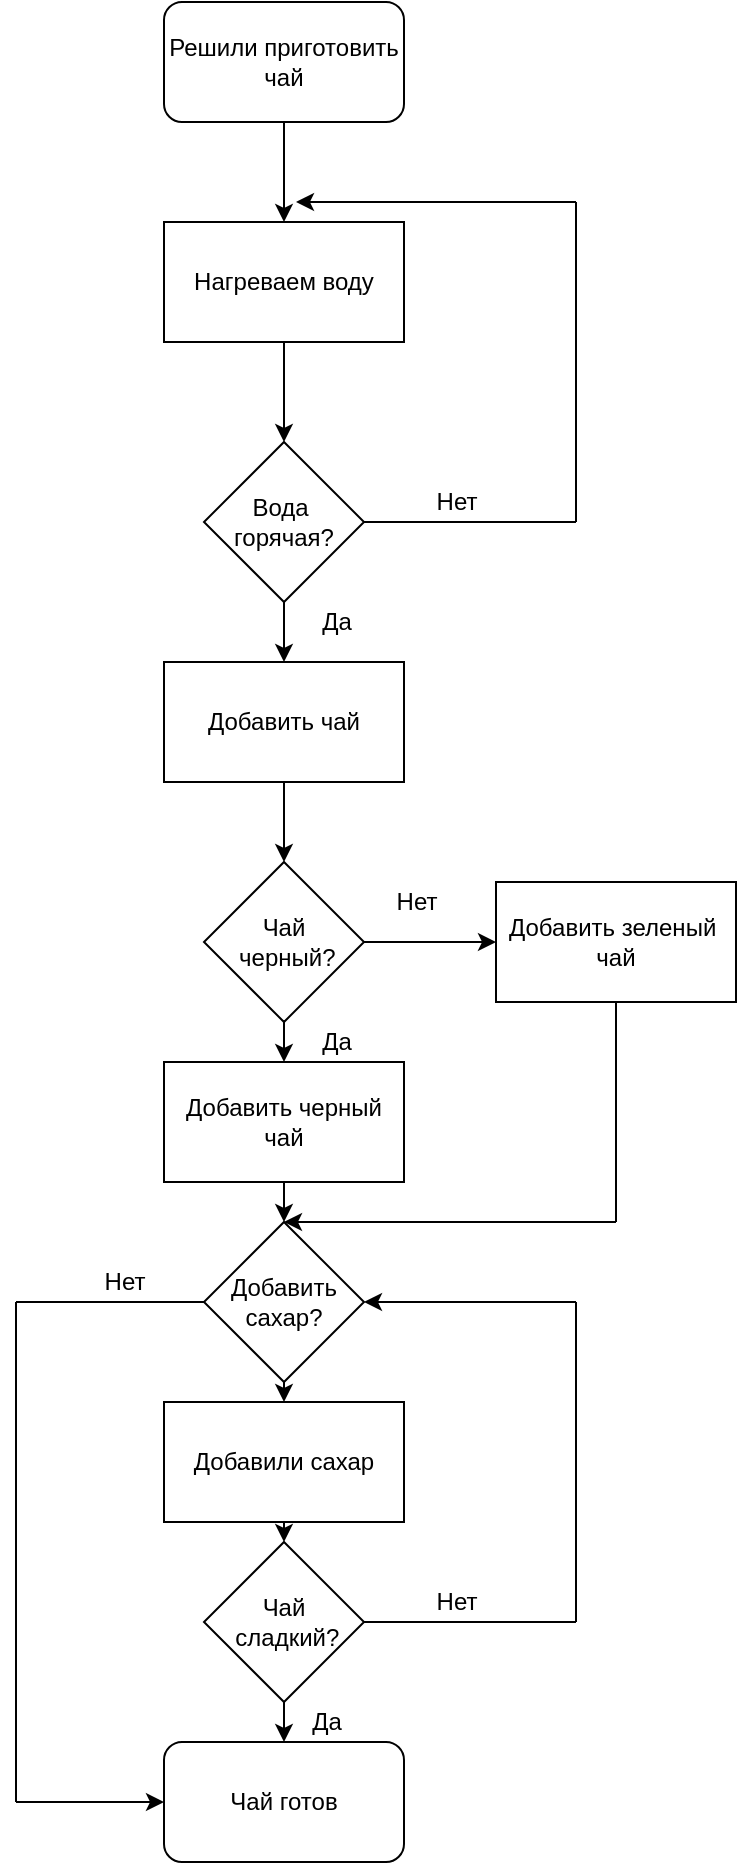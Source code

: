 <mxfile version="12.7.3" type="google"><diagram id="84pD5vpnhc1Kf-Y3TgtN" name="Page-1"><mxGraphModel dx="868" dy="450" grid="1" gridSize="10" guides="1" tooltips="1" connect="1" arrows="1" fold="1" page="1" pageScale="1" pageWidth="827" pageHeight="1169" math="0" shadow="0"><root><mxCell id="0"/><mxCell id="1" parent="0"/><mxCell id="jg43P59QWPo4dolFmup7-8" value="" style="edgeStyle=orthogonalEdgeStyle;rounded=0;orthogonalLoop=1;jettySize=auto;html=1;" edge="1" parent="1" source="jg43P59QWPo4dolFmup7-1" target="jg43P59QWPo4dolFmup7-2"><mxGeometry relative="1" as="geometry"/></mxCell><mxCell id="jg43P59QWPo4dolFmup7-1" value="Решили приготовить чай" style="rounded=1;whiteSpace=wrap;html=1;" vertex="1" parent="1"><mxGeometry x="354" y="20" width="120" height="60" as="geometry"/></mxCell><mxCell id="jg43P59QWPo4dolFmup7-9" value="" style="edgeStyle=orthogonalEdgeStyle;rounded=0;orthogonalLoop=1;jettySize=auto;html=1;" edge="1" parent="1" source="jg43P59QWPo4dolFmup7-2" target="jg43P59QWPo4dolFmup7-3"><mxGeometry relative="1" as="geometry"/></mxCell><mxCell id="jg43P59QWPo4dolFmup7-2" value="Нагреваем воду" style="rounded=0;whiteSpace=wrap;html=1;" vertex="1" parent="1"><mxGeometry x="354" y="130" width="120" height="60" as="geometry"/></mxCell><mxCell id="jg43P59QWPo4dolFmup7-10" value="" style="edgeStyle=orthogonalEdgeStyle;rounded=0;orthogonalLoop=1;jettySize=auto;html=1;" edge="1" parent="1" source="jg43P59QWPo4dolFmup7-3" target="jg43P59QWPo4dolFmup7-4"><mxGeometry relative="1" as="geometry"/></mxCell><mxCell id="jg43P59QWPo4dolFmup7-3" value="Вода&amp;nbsp;&lt;br&gt;горячая?" style="rhombus;whiteSpace=wrap;html=1;" vertex="1" parent="1"><mxGeometry x="374" y="240" width="80" height="80" as="geometry"/></mxCell><mxCell id="jg43P59QWPo4dolFmup7-20" value="" style="edgeStyle=none;rounded=0;orthogonalLoop=1;jettySize=auto;html=1;" edge="1" parent="1"><mxGeometry relative="1" as="geometry"><mxPoint x="560" y="120" as="sourcePoint"/><mxPoint x="420" y="120" as="targetPoint"/></mxGeometry></mxCell><mxCell id="jg43P59QWPo4dolFmup7-22" value="" style="edgeStyle=none;rounded=0;orthogonalLoop=1;jettySize=auto;html=1;" edge="1" parent="1" source="jg43P59QWPo4dolFmup7-4" target="jg43P59QWPo4dolFmup7-5"><mxGeometry relative="1" as="geometry"/></mxCell><mxCell id="jg43P59QWPo4dolFmup7-4" value="Добавить чай&lt;br&gt;" style="rounded=0;whiteSpace=wrap;html=1;" vertex="1" parent="1"><mxGeometry x="354" y="350" width="120" height="60" as="geometry"/></mxCell><mxCell id="jg43P59QWPo4dolFmup7-25" value="" style="edgeStyle=none;rounded=0;orthogonalLoop=1;jettySize=auto;html=1;" edge="1" parent="1" source="jg43P59QWPo4dolFmup7-5" target="jg43P59QWPo4dolFmup7-7"><mxGeometry relative="1" as="geometry"/></mxCell><mxCell id="jg43P59QWPo4dolFmup7-30" value="" style="edgeStyle=none;rounded=0;orthogonalLoop=1;jettySize=auto;html=1;" edge="1" parent="1" source="jg43P59QWPo4dolFmup7-5" target="jg43P59QWPo4dolFmup7-27"><mxGeometry relative="1" as="geometry"/></mxCell><mxCell id="jg43P59QWPo4dolFmup7-5" value="Чай&lt;br&gt;&amp;nbsp;черный?" style="rhombus;whiteSpace=wrap;html=1;" vertex="1" parent="1"><mxGeometry x="374" y="450" width="80" height="80" as="geometry"/></mxCell><mxCell id="jg43P59QWPo4dolFmup7-7" value="Добавить зеленый&amp;nbsp;&lt;br&gt;чай" style="rounded=0;whiteSpace=wrap;html=1;" vertex="1" parent="1"><mxGeometry x="520" y="460" width="120" height="60" as="geometry"/></mxCell><mxCell id="jg43P59QWPo4dolFmup7-11" value="Да" style="text;html=1;align=center;verticalAlign=middle;resizable=0;points=[];autosize=1;" vertex="1" parent="1"><mxGeometry x="425" y="320" width="30" height="20" as="geometry"/></mxCell><mxCell id="jg43P59QWPo4dolFmup7-21" value="Нет" style="text;html=1;align=center;verticalAlign=middle;resizable=0;points=[];autosize=1;" vertex="1" parent="1"><mxGeometry x="480" y="260" width="40" height="20" as="geometry"/></mxCell><mxCell id="jg43P59QWPo4dolFmup7-26" value="Нет" style="text;html=1;align=center;verticalAlign=middle;resizable=0;points=[];autosize=1;" vertex="1" parent="1"><mxGeometry x="460" y="460" width="40" height="20" as="geometry"/></mxCell><mxCell id="jg43P59QWPo4dolFmup7-34" value="" style="edgeStyle=none;rounded=0;orthogonalLoop=1;jettySize=auto;html=1;" edge="1" parent="1" source="jg43P59QWPo4dolFmup7-27" target="jg43P59QWPo4dolFmup7-29"><mxGeometry relative="1" as="geometry"/></mxCell><mxCell id="jg43P59QWPo4dolFmup7-27" value="Добавить черный чай" style="rounded=0;whiteSpace=wrap;html=1;" vertex="1" parent="1"><mxGeometry x="354" y="550" width="120" height="60" as="geometry"/></mxCell><mxCell id="jg43P59QWPo4dolFmup7-29" value="Добавить сахар?" style="rhombus;whiteSpace=wrap;html=1;" vertex="1" parent="1"><mxGeometry x="374" y="630" width="80" height="80" as="geometry"/></mxCell><mxCell id="jg43P59QWPo4dolFmup7-31" value="Да" style="text;html=1;align=center;verticalAlign=middle;resizable=0;points=[];autosize=1;" vertex="1" parent="1"><mxGeometry x="425" y="530" width="30" height="20" as="geometry"/></mxCell><mxCell id="jg43P59QWPo4dolFmup7-32" value="" style="endArrow=none;html=1;exitX=1;exitY=0.5;exitDx=0;exitDy=0;" edge="1" parent="1" source="jg43P59QWPo4dolFmup7-3"><mxGeometry width="50" height="50" relative="1" as="geometry"><mxPoint x="520" y="305" as="sourcePoint"/><mxPoint x="560" y="280" as="targetPoint"/></mxGeometry></mxCell><mxCell id="jg43P59QWPo4dolFmup7-33" value="" style="endArrow=none;html=1;" edge="1" parent="1"><mxGeometry width="50" height="50" relative="1" as="geometry"><mxPoint x="560" y="280" as="sourcePoint"/><mxPoint x="560" y="120" as="targetPoint"/></mxGeometry></mxCell><mxCell id="jg43P59QWPo4dolFmup7-37" value="" style="endArrow=none;html=1;entryX=0.5;entryY=1;entryDx=0;entryDy=0;" edge="1" parent="1" target="jg43P59QWPo4dolFmup7-7"><mxGeometry width="50" height="50" relative="1" as="geometry"><mxPoint x="580" y="630" as="sourcePoint"/><mxPoint x="440" y="540" as="targetPoint"/></mxGeometry></mxCell><mxCell id="jg43P59QWPo4dolFmup7-38" value="" style="endArrow=classic;html=1;" edge="1" parent="1"><mxGeometry width="50" height="50" relative="1" as="geometry"><mxPoint x="580" y="630" as="sourcePoint"/><mxPoint x="414" y="630" as="targetPoint"/></mxGeometry></mxCell><mxCell id="jg43P59QWPo4dolFmup7-41" value="Чай готов" style="rounded=1;whiteSpace=wrap;html=1;" vertex="1" parent="1"><mxGeometry x="354" y="890" width="120" height="60" as="geometry"/></mxCell><mxCell id="jg43P59QWPo4dolFmup7-42" value="" style="endArrow=none;html=1;entryX=0;entryY=0.5;entryDx=0;entryDy=0;" edge="1" parent="1" target="jg43P59QWPo4dolFmup7-29"><mxGeometry width="50" height="50" relative="1" as="geometry"><mxPoint x="280" y="670" as="sourcePoint"/><mxPoint x="440" y="710" as="targetPoint"/></mxGeometry></mxCell><mxCell id="jg43P59QWPo4dolFmup7-43" value="" style="endArrow=none;html=1;" edge="1" parent="1"><mxGeometry width="50" height="50" relative="1" as="geometry"><mxPoint x="280" y="920" as="sourcePoint"/><mxPoint x="280" y="670" as="targetPoint"/></mxGeometry></mxCell><mxCell id="jg43P59QWPo4dolFmup7-44" value="" style="endArrow=classic;html=1;entryX=0;entryY=0.5;entryDx=0;entryDy=0;" edge="1" parent="1" target="jg43P59QWPo4dolFmup7-41"><mxGeometry width="50" height="50" relative="1" as="geometry"><mxPoint x="280" y="920" as="sourcePoint"/><mxPoint x="440" y="710" as="targetPoint"/></mxGeometry></mxCell><mxCell id="jg43P59QWPo4dolFmup7-45" value="Нет" style="text;html=1;align=center;verticalAlign=middle;resizable=0;points=[];autosize=1;" vertex="1" parent="1"><mxGeometry x="314" y="650" width="40" height="20" as="geometry"/></mxCell><mxCell id="jg43P59QWPo4dolFmup7-46" value="Добавили сахар" style="rounded=0;whiteSpace=wrap;html=1;" vertex="1" parent="1"><mxGeometry x="354" y="720" width="120" height="60" as="geometry"/></mxCell><mxCell id="jg43P59QWPo4dolFmup7-48" value="" style="edgeStyle=none;rounded=0;orthogonalLoop=1;jettySize=auto;html=1;" edge="1" parent="1" source="jg43P59QWPo4dolFmup7-47" target="jg43P59QWPo4dolFmup7-41"><mxGeometry relative="1" as="geometry"/></mxCell><mxCell id="jg43P59QWPo4dolFmup7-47" value="Чай&lt;br&gt;&amp;nbsp;сладкий?" style="rhombus;whiteSpace=wrap;html=1;" vertex="1" parent="1"><mxGeometry x="374" y="790" width="80" height="80" as="geometry"/></mxCell><mxCell id="jg43P59QWPo4dolFmup7-49" value="Да" style="text;html=1;align=center;verticalAlign=middle;resizable=0;points=[];autosize=1;" vertex="1" parent="1"><mxGeometry x="420" y="870" width="30" height="20" as="geometry"/></mxCell><mxCell id="jg43P59QWPo4dolFmup7-50" value="" style="endArrow=classic;html=1;exitX=0.5;exitY=1;exitDx=0;exitDy=0;entryX=0.5;entryY=0;entryDx=0;entryDy=0;" edge="1" parent="1" source="jg43P59QWPo4dolFmup7-29" target="jg43P59QWPo4dolFmup7-46"><mxGeometry width="50" height="50" relative="1" as="geometry"><mxPoint x="390" y="760" as="sourcePoint"/><mxPoint x="440" y="710" as="targetPoint"/></mxGeometry></mxCell><mxCell id="jg43P59QWPo4dolFmup7-51" value="" style="endArrow=classic;html=1;exitX=0.5;exitY=1;exitDx=0;exitDy=0;entryX=0.5;entryY=0;entryDx=0;entryDy=0;" edge="1" parent="1" source="jg43P59QWPo4dolFmup7-46" target="jg43P59QWPo4dolFmup7-47"><mxGeometry width="50" height="50" relative="1" as="geometry"><mxPoint x="390" y="760" as="sourcePoint"/><mxPoint x="440" y="710" as="targetPoint"/></mxGeometry></mxCell><mxCell id="jg43P59QWPo4dolFmup7-52" value="" style="endArrow=classic;html=1;entryX=1;entryY=0.5;entryDx=0;entryDy=0;" edge="1" parent="1" target="jg43P59QWPo4dolFmup7-29"><mxGeometry width="50" height="50" relative="1" as="geometry"><mxPoint x="560" y="670" as="sourcePoint"/><mxPoint x="454" y="670" as="targetPoint"/></mxGeometry></mxCell><mxCell id="jg43P59QWPo4dolFmup7-53" value="" style="endArrow=none;html=1;" edge="1" parent="1"><mxGeometry width="50" height="50" relative="1" as="geometry"><mxPoint x="560" y="830" as="sourcePoint"/><mxPoint x="560" y="670" as="targetPoint"/></mxGeometry></mxCell><mxCell id="jg43P59QWPo4dolFmup7-54" value="" style="endArrow=none;html=1;exitX=1;exitY=0.5;exitDx=0;exitDy=0;" edge="1" parent="1" source="jg43P59QWPo4dolFmup7-47"><mxGeometry width="50" height="50" relative="1" as="geometry"><mxPoint x="390" y="760" as="sourcePoint"/><mxPoint x="560" y="830" as="targetPoint"/></mxGeometry></mxCell><mxCell id="jg43P59QWPo4dolFmup7-55" value="Нет" style="text;html=1;align=center;verticalAlign=middle;resizable=0;points=[];autosize=1;" vertex="1" parent="1"><mxGeometry x="480" y="810" width="40" height="20" as="geometry"/></mxCell></root></mxGraphModel></diagram></mxfile>